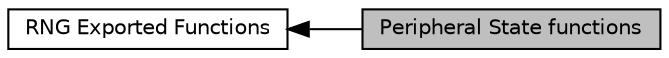 digraph "Peripheral State functions"
{
  edge [fontname="Helvetica",fontsize="10",labelfontname="Helvetica",labelfontsize="10"];
  node [fontname="Helvetica",fontsize="10",shape=record];
  rankdir=LR;
  Node0 [label="Peripheral State functions",height=0.2,width=0.4,color="black", fillcolor="grey75", style="filled", fontcolor="black"];
  Node1 [label="RNG Exported Functions",height=0.2,width=0.4,color="black", fillcolor="white", style="filled",URL="$group___r_n_g___exported___functions.html"];
  Node1->Node0 [shape=plaintext, dir="back", style="solid"];
}
